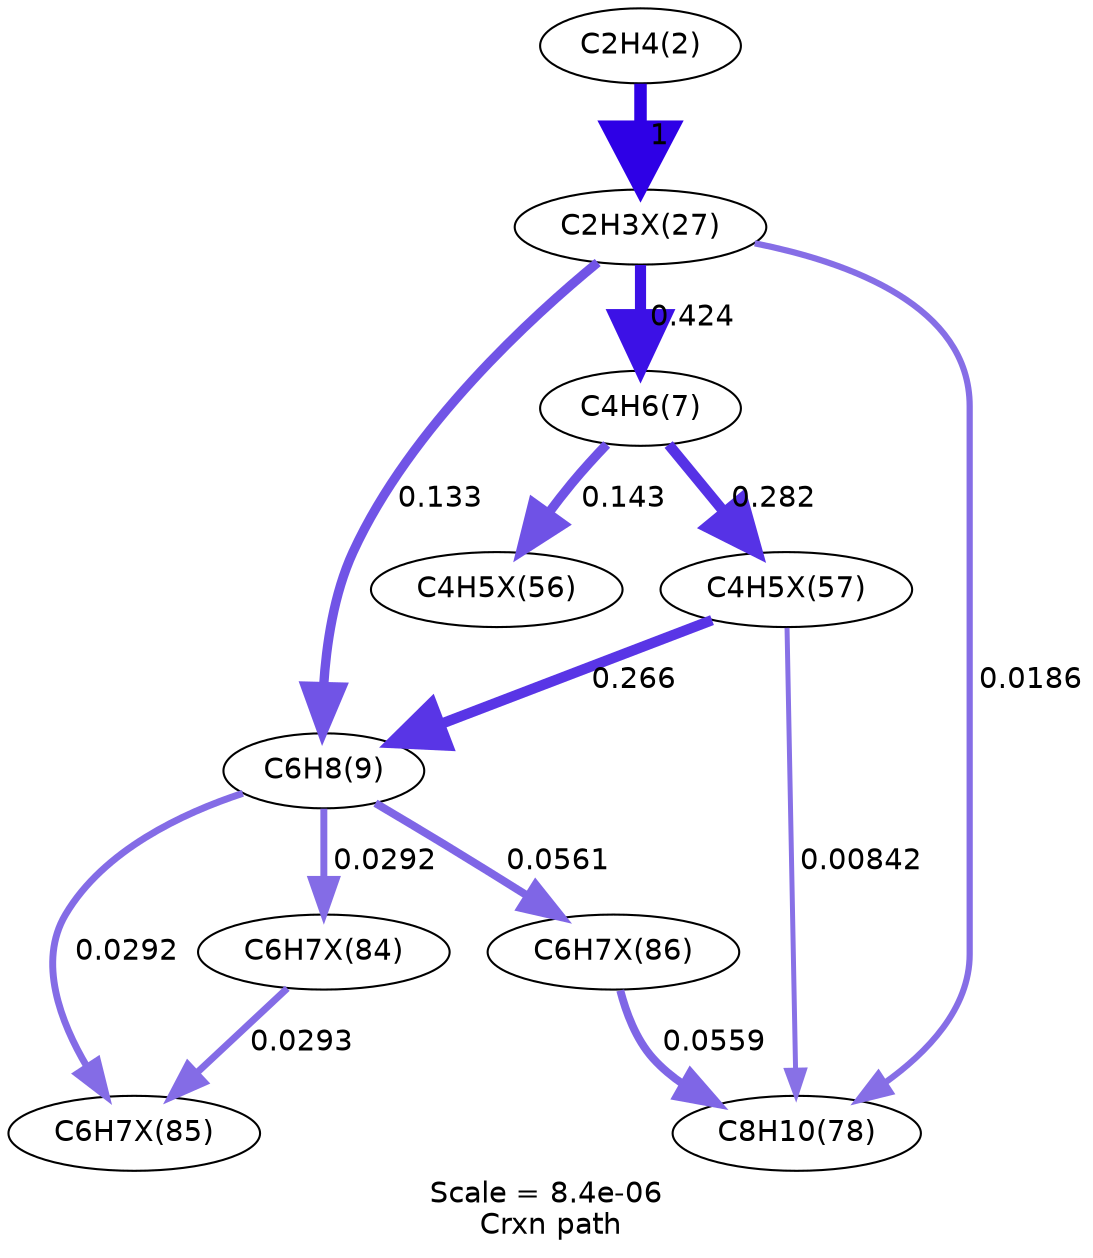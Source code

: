 digraph reaction_paths {
center=1;
s5 -> s34[fontname="Helvetica", style="setlinewidth(6)", arrowsize=3, color="0.7, 1.5, 0.9"
, label=" 1"];
s34 -> s8[fontname="Helvetica", style="setlinewidth(5.35)", arrowsize=2.68, color="0.7, 0.924, 0.9"
, label=" 0.424"];
s34 -> s9[fontname="Helvetica", style="setlinewidth(4.48)", arrowsize=2.24, color="0.7, 0.633, 0.9"
, label=" 0.133"];
s34 -> s12[fontname="Helvetica", style="setlinewidth(2.99)", arrowsize=1.5, color="0.7, 0.519, 0.9"
, label=" 0.0186"];
s8 -> s44[fontname="Helvetica", style="setlinewidth(5.05)", arrowsize=2.52, color="0.7, 0.782, 0.9"
, label=" 0.282"];
s8 -> s43[fontname="Helvetica", style="setlinewidth(4.53)", arrowsize=2.27, color="0.7, 0.643, 0.9"
, label=" 0.143"];
s44 -> s9[fontname="Helvetica", style="setlinewidth(5)", arrowsize=2.5, color="0.7, 0.766, 0.9"
, label=" 0.266"];
s44 -> s12[fontname="Helvetica", style="setlinewidth(2.39)", arrowsize=1.2, color="0.7, 0.508, 0.9"
, label=" 0.00842"];
s9 -> s47[fontname="Helvetica", style="setlinewidth(3.82)", arrowsize=1.91, color="0.7, 0.556, 0.9"
, label=" 0.0561"];
s9 -> s46[fontname="Helvetica", style="setlinewidth(3.33)", arrowsize=1.67, color="0.7, 0.529, 0.9"
, label=" 0.0292"];
s9 -> s45[fontname="Helvetica", style="setlinewidth(3.33)", arrowsize=1.67, color="0.7, 0.529, 0.9"
, label=" 0.0292"];
s47 -> s12[fontname="Helvetica", style="setlinewidth(3.82)", arrowsize=1.91, color="0.7, 0.556, 0.9"
, label=" 0.0559"];
s45 -> s46[fontname="Helvetica", style="setlinewidth(3.33)", arrowsize=1.67, color="0.7, 0.529, 0.9"
, label=" 0.0293"];
s5 [ fontname="Helvetica", label="C2H4(2)"];
s8 [ fontname="Helvetica", label="C4H6(7)"];
s9 [ fontname="Helvetica", label="C6H8(9)"];
s12 [ fontname="Helvetica", label="C8H10(78)"];
s34 [ fontname="Helvetica", label="C2H3X(27)"];
s43 [ fontname="Helvetica", label="C4H5X(56)"];
s44 [ fontname="Helvetica", label="C4H5X(57)"];
s45 [ fontname="Helvetica", label="C6H7X(84)"];
s46 [ fontname="Helvetica", label="C6H7X(85)"];
s47 [ fontname="Helvetica", label="C6H7X(86)"];
 label = "Scale = 8.4e-06\l Crxn path";
 fontname = "Helvetica";
}
